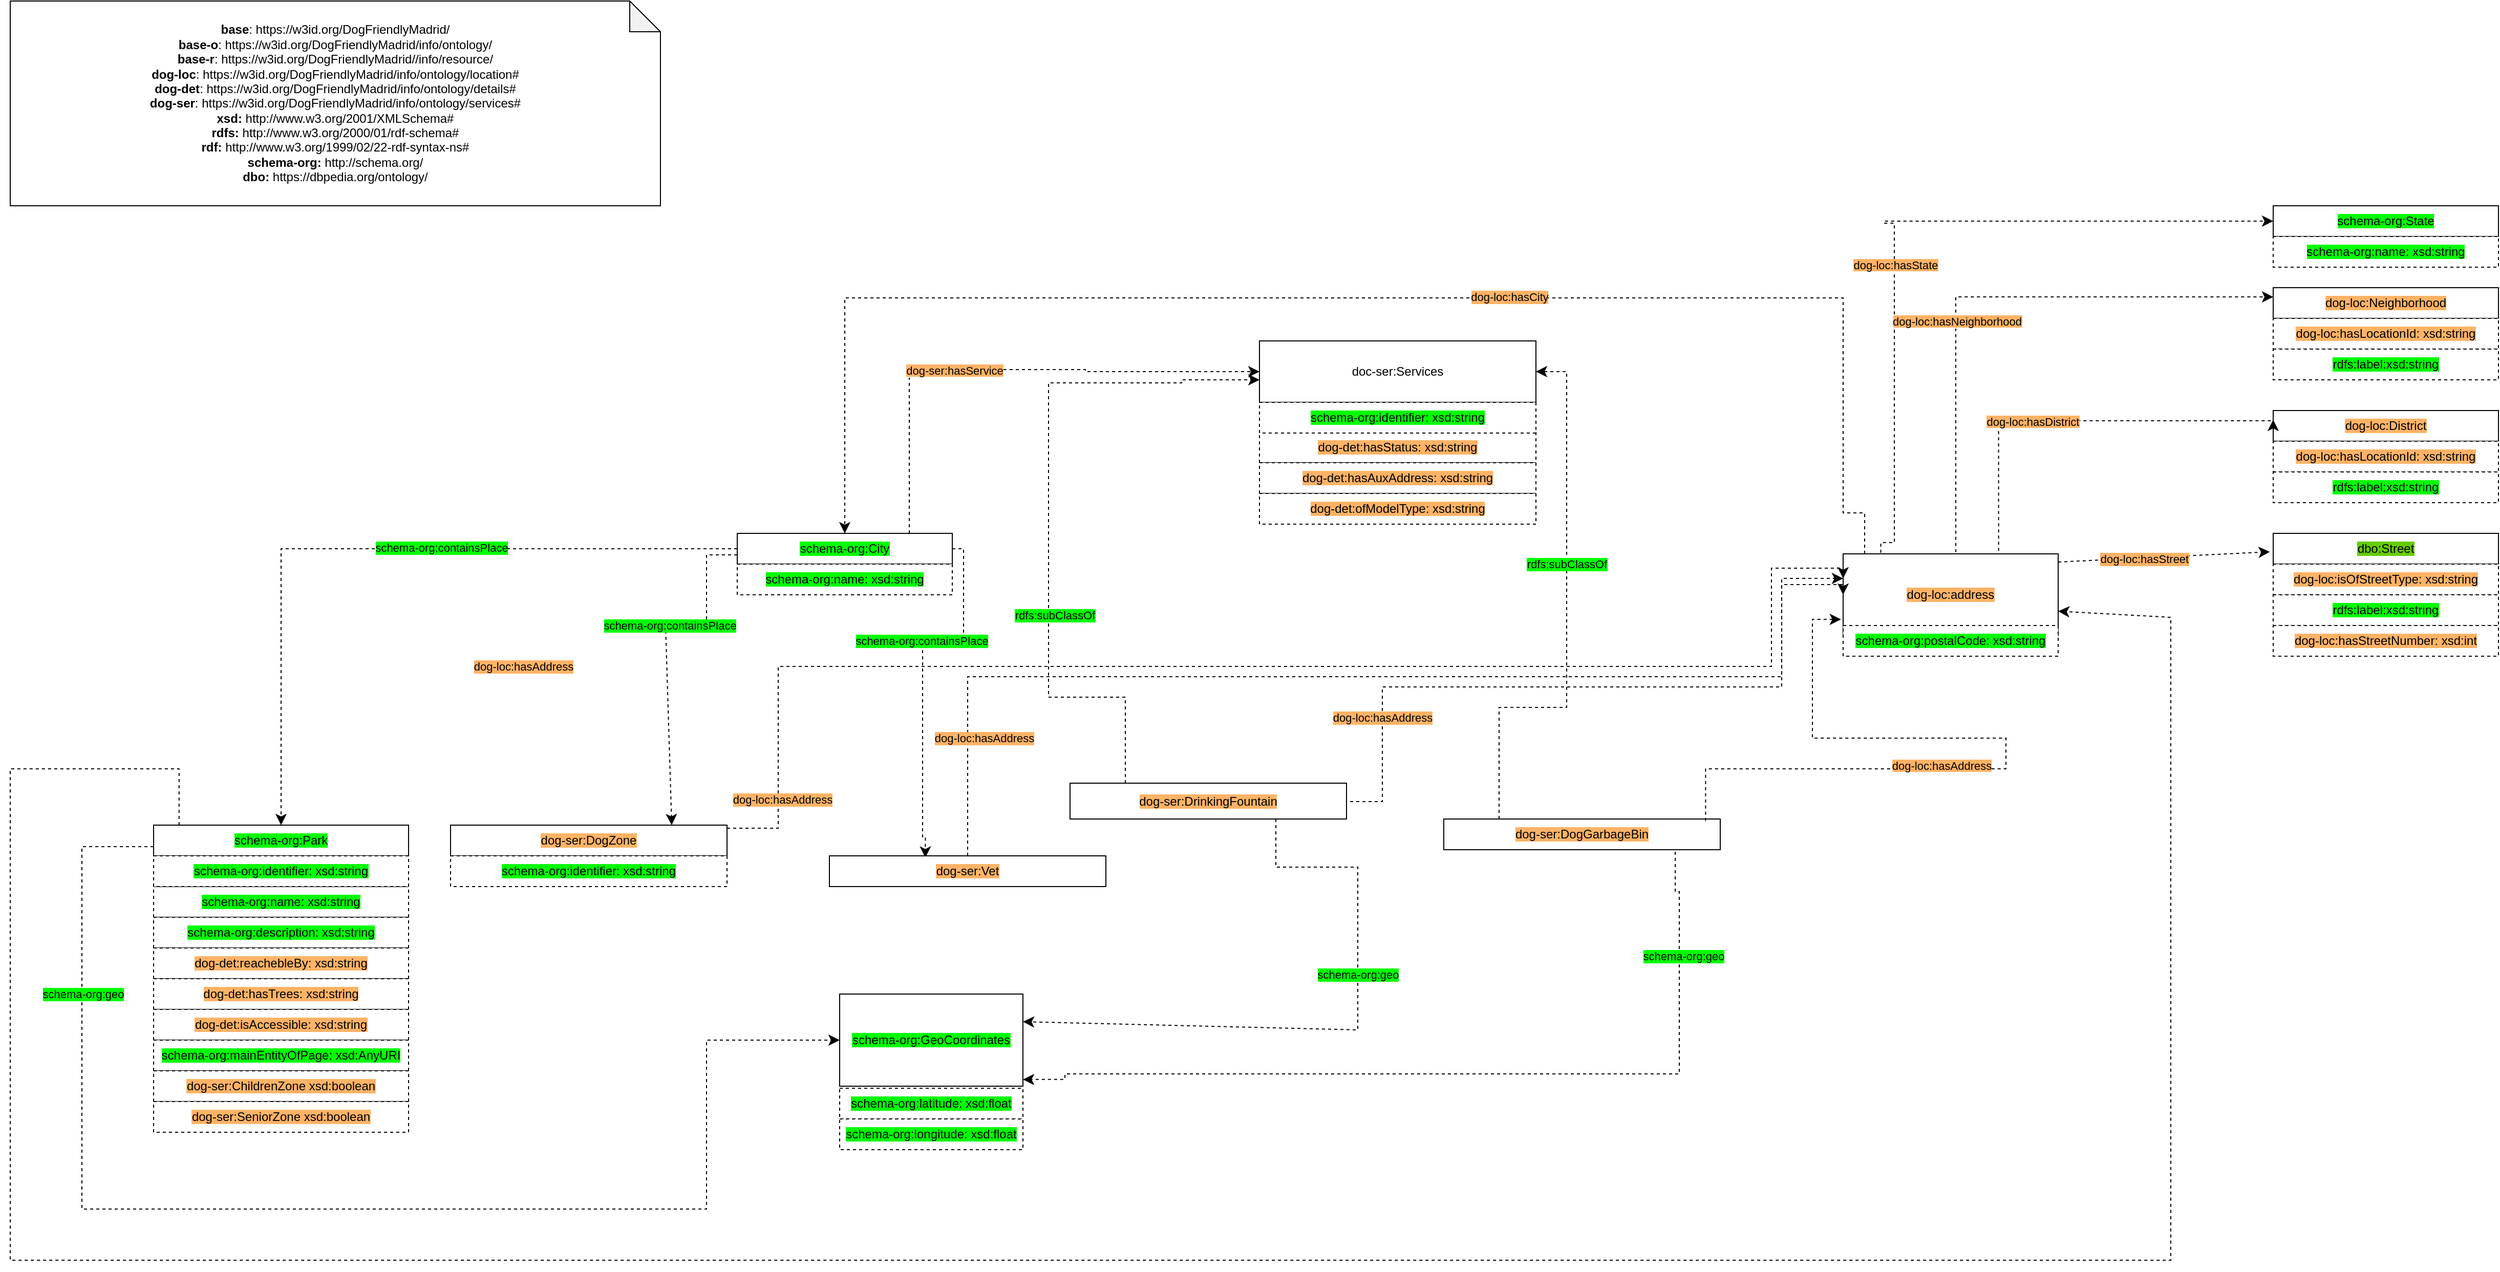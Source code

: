 <mxfile version="22.1.4" type="device">
  <diagram id="FPaIC8EjS0X1PU77vY1M" name="Página-1">
    <mxGraphModel dx="1000" dy="1708" grid="1" gridSize="10" guides="1" tooltips="1" connect="1" arrows="1" fold="1" page="1" pageScale="1" pageWidth="827" pageHeight="1169" math="0" shadow="0">
      <root>
        <mxCell id="0" />
        <mxCell id="1" parent="0" />
        <mxCell id="XnAXKeGYXKND9TluG7E_-1" value="&lt;div&gt;&lt;b&gt;base&lt;/b&gt;: https://w3id.org/DogFriendlyMadrid/&lt;/div&gt;&lt;div&gt;&lt;b style=&quot;border-color: var(--border-color);&quot;&gt;base-o&lt;/b&gt;: https://w3id.org/DogFriendlyMadrid/info/ontology/&lt;br&gt;&lt;/div&gt;&lt;div&gt;&lt;b style=&quot;border-color: var(--border-color);&quot;&gt;base-r&lt;/b&gt;: https://w3id.org/DogFriendlyMadrid//info/resource/&lt;br&gt;&lt;/div&gt;&lt;div&gt;&lt;b style=&quot;border-color: var(--border-color);&quot;&gt;dog-loc&lt;/b&gt;: https://w3id.org/DogFriendlyMadrid/info/ontology/location#&lt;br&gt;&lt;/div&gt;&lt;div&gt;&lt;b style=&quot;border-color: var(--border-color);&quot;&gt;dog-det&lt;/b&gt;: https://w3id.org/DogFriendlyMadrid/info/ontology/details#&lt;br&gt;&lt;/div&gt;&lt;div&gt;&lt;div style=&quot;border-color: var(--border-color);&quot;&gt;&lt;b style=&quot;border-color: var(--border-color);&quot;&gt;dog-ser&lt;/b&gt;: https://w3id.org/DogFriendlyMadrid/info/ontology/services#&lt;/div&gt;&lt;b style=&quot;border-color: var(--border-color);&quot;&gt;&lt;/b&gt;&lt;/div&gt;&lt;b&gt;xsd&lt;/b&gt;&lt;b style=&quot;background-color: initial;&quot;&gt;:&lt;/b&gt;&lt;span style=&quot;background-color: initial;&quot;&gt;&amp;nbsp;&lt;/span&gt;http://www.w3.org/2001/XMLSchema#&lt;br&gt;&lt;b style=&quot;border-color: var(--border-color); background-color: initial;&quot;&gt;rdfs:&lt;/b&gt;&amp;nbsp;http://www.w3.org/2000/01/rdf-schema#&lt;br&gt;&lt;b style=&quot;border-color: var(--border-color); background-color: initial;&quot;&gt;rdf:&lt;/b&gt;&amp;nbsp;http://www.w3.org/1999/02/22-rdf-syntax-ns#&lt;br&gt;&lt;b style=&quot;border-color: var(--border-color);&quot;&gt;schema-org&lt;/b&gt;&lt;b style=&quot;border-color: var(--border-color); background-color: initial;&quot;&gt;:&lt;/b&gt;&amp;nbsp;http://schema.org/&lt;br&gt;&lt;b style=&quot;border-color: var(--border-color); background-color: initial;&quot;&gt;dbo:&lt;/b&gt;&amp;nbsp;https://dbpedia.org/ontology/&lt;br&gt;" style="shape=note;whiteSpace=wrap;html=1;backgroundOutline=1;darkOpacity=0.05;" parent="1" vertex="1">
          <mxGeometry x="10" y="-200" width="635" height="200" as="geometry" />
        </mxCell>
        <mxCell id="WUWigMty1qFrnvVfsX4k-10" value="&lt;span style=&quot;background-color: rgb(0, 255, 0);&quot;&gt;schema-org:City&lt;/span&gt;" style="rounded=0;whiteSpace=wrap;html=1;snapToPoint=1;points=[[0.1,0],[0.2,0],[0.3,0],[0.4,0],[0.5,0],[0.6,0],[0.7,0],[0.8,0],[0.9,0],[0,0.1],[0,0.3],[0,0.5],[0,0.7],[0,0.9],[0.1,1],[0.2,1],[0.3,1],[0.4,1],[0.5,1],[0.6,1],[0.7,1],[0.8,1],[0.9,1],[1,0.1],[1,0.3],[1,0.5],[1,0.7],[1,0.9]];" parent="1" vertex="1">
          <mxGeometry x="720" y="320" width="210" height="30" as="geometry" />
        </mxCell>
        <mxCell id="t8-L9sIGnFydJD8vURob-11" value="&lt;span style=&quot;background-color: rgb(255, 179, 102);&quot;&gt;dog-ser:DogZone&lt;/span&gt;" style="rounded=0;whiteSpace=wrap;html=1;snapToPoint=1;points=[[0.1,0],[0.2,0],[0.3,0],[0.4,0],[0.5,0],[0.6,0],[0.7,0],[0.8,0],[0.9,0],[0,0.1],[0,0.3],[0,0.5],[0,0.7],[0,0.9],[0.1,1],[0.2,1],[0.3,1],[0.4,1],[0.5,1],[0.6,1],[0.7,1],[0.8,1],[0.9,1],[1,0.1],[1,0.3],[1,0.5],[1,0.7],[1,0.9]];" parent="1" vertex="1">
          <mxGeometry x="440" y="605" width="270" height="30" as="geometry" />
        </mxCell>
        <mxCell id="t8-L9sIGnFydJD8vURob-42" value="" style="group" parent="1" vertex="1" connectable="0">
          <mxGeometry x="150" y="605" width="249" height="240" as="geometry" />
        </mxCell>
        <mxCell id="XnAXKeGYXKND9TluG7E_-5" value="&lt;span style=&quot;background-color: rgb(0, 255, 0);&quot;&gt;schema-org:Park&lt;/span&gt;" style="rounded=0;whiteSpace=wrap;html=1;snapToPoint=1;points=[[0.1,0],[0.2,0],[0.3,0],[0.4,0],[0.5,0],[0.6,0],[0.7,0],[0.8,0],[0.9,0],[0,0.1],[0,0.3],[0,0.5],[0,0.7],[0,0.9],[0.1,1],[0.2,1],[0.3,1],[0.4,1],[0.5,1],[0.6,1],[0.7,1],[0.8,1],[0.9,1],[1,0.1],[1,0.3],[1,0.5],[1,0.7],[1,0.9]];" parent="t8-L9sIGnFydJD8vURob-42" vertex="1">
          <mxGeometry width="249" height="30" as="geometry" />
        </mxCell>
        <mxCell id="t8-L9sIGnFydJD8vURob-7" value="&lt;span style=&quot;background-color: rgb(0, 255, 0);&quot;&gt;schema-org:name: xsd:string&lt;/span&gt;" style="rounded=0;whiteSpace=wrap;html=1;snapToPoint=1;points=[[0.1,0],[0.2,0],[0.3,0],[0.4,0],[0.5,0],[0.6,0],[0.7,0],[0.8,0],[0.9,0],[0,0.1],[0,0.3],[0,0.5],[0,0.7],[0,0.9],[0.1,1],[0.2,1],[0.3,1],[0.4,1],[0.5,1],[0.6,1],[0.7,1],[0.8,1],[0.9,1],[1,0.1],[1,0.3],[1,0.5],[1,0.7],[1,0.9]];dashed=1;" parent="t8-L9sIGnFydJD8vURob-42" vertex="1">
          <mxGeometry y="60" width="249" height="30" as="geometry" />
        </mxCell>
        <mxCell id="t8-L9sIGnFydJD8vURob-8" value="&lt;span style=&quot;background-color: rgb(0, 255, 0);&quot;&gt;schema-org:identifier: xsd:string&lt;/span&gt;" style="rounded=0;whiteSpace=wrap;html=1;snapToPoint=1;points=[[0.1,0],[0.2,0],[0.3,0],[0.4,0],[0.5,0],[0.6,0],[0.7,0],[0.8,0],[0.9,0],[0,0.1],[0,0.3],[0,0.5],[0,0.7],[0,0.9],[0.1,1],[0.2,1],[0.3,1],[0.4,1],[0.5,1],[0.6,1],[0.7,1],[0.8,1],[0.9,1],[1,0.1],[1,0.3],[1,0.5],[1,0.7],[1,0.9]];dashed=1;" parent="t8-L9sIGnFydJD8vURob-42" vertex="1">
          <mxGeometry y="30" width="249" height="30" as="geometry" />
        </mxCell>
        <mxCell id="t8-L9sIGnFydJD8vURob-9" value="&lt;span style=&quot;background-color: rgb(0, 255, 0);&quot;&gt;schema-org:description: xsd:string&lt;/span&gt;" style="rounded=0;whiteSpace=wrap;html=1;snapToPoint=1;points=[[0.1,0],[0.2,0],[0.3,0],[0.4,0],[0.5,0],[0.6,0],[0.7,0],[0.8,0],[0.9,0],[0,0.1],[0,0.3],[0,0.5],[0,0.7],[0,0.9],[0.1,1],[0.2,1],[0.3,1],[0.4,1],[0.5,1],[0.6,1],[0.7,1],[0.8,1],[0.9,1],[1,0.1],[1,0.3],[1,0.5],[1,0.7],[1,0.9]];dashed=1;" parent="t8-L9sIGnFydJD8vURob-42" vertex="1">
          <mxGeometry y="90" width="249" height="30" as="geometry" />
        </mxCell>
        <mxCell id="t8-L9sIGnFydJD8vURob-16" value="&lt;span style=&quot;background-color: rgb(255, 179, 102);&quot;&gt;dog-det:reachebleBy: xsd:string&lt;/span&gt;" style="rounded=0;whiteSpace=wrap;html=1;snapToPoint=1;points=[[0.1,0],[0.2,0],[0.3,0],[0.4,0],[0.5,0],[0.6,0],[0.7,0],[0.8,0],[0.9,0],[0,0.1],[0,0.3],[0,0.5],[0,0.7],[0,0.9],[0.1,1],[0.2,1],[0.3,1],[0.4,1],[0.5,1],[0.6,1],[0.7,1],[0.8,1],[0.9,1],[1,0.1],[1,0.3],[1,0.5],[1,0.7],[1,0.9]];dashed=1;" parent="t8-L9sIGnFydJD8vURob-42" vertex="1">
          <mxGeometry y="120" width="249" height="30" as="geometry" />
        </mxCell>
        <mxCell id="t8-L9sIGnFydJD8vURob-23" value="&lt;span style=&quot;background-color: rgb(255, 179, 102);&quot;&gt;dog-det:hasTrees: xsd:string&lt;/span&gt;" style="rounded=0;whiteSpace=wrap;html=1;snapToPoint=1;points=[[0.1,0],[0.2,0],[0.3,0],[0.4,0],[0.5,0],[0.6,0],[0.7,0],[0.8,0],[0.9,0],[0,0.1],[0,0.3],[0,0.5],[0,0.7],[0,0.9],[0.1,1],[0.2,1],[0.3,1],[0.4,1],[0.5,1],[0.6,1],[0.7,1],[0.8,1],[0.9,1],[1,0.1],[1,0.3],[1,0.5],[1,0.7],[1,0.9]];dashed=1;" parent="t8-L9sIGnFydJD8vURob-42" vertex="1">
          <mxGeometry y="150" width="249" height="30" as="geometry" />
        </mxCell>
        <mxCell id="t8-L9sIGnFydJD8vURob-24" value="&lt;span style=&quot;background-color: rgb(255, 179, 102);&quot;&gt;dog-det:isAccessible: xsd:string&lt;/span&gt;" style="rounded=0;whiteSpace=wrap;html=1;snapToPoint=1;points=[[0.1,0],[0.2,0],[0.3,0],[0.4,0],[0.5,0],[0.6,0],[0.7,0],[0.8,0],[0.9,0],[0,0.1],[0,0.3],[0,0.5],[0,0.7],[0,0.9],[0.1,1],[0.2,1],[0.3,1],[0.4,1],[0.5,1],[0.6,1],[0.7,1],[0.8,1],[0.9,1],[1,0.1],[1,0.3],[1,0.5],[1,0.7],[1,0.9]];dashed=1;" parent="t8-L9sIGnFydJD8vURob-42" vertex="1">
          <mxGeometry y="180" width="249" height="30" as="geometry" />
        </mxCell>
        <mxCell id="t8-L9sIGnFydJD8vURob-25" value="&lt;span style=&quot;background-color: rgb(0, 255, 0);&quot;&gt;schema-org:mainEntityOfPage: xsd:AnyURI&lt;/span&gt;" style="rounded=0;whiteSpace=wrap;html=1;snapToPoint=1;points=[[0.1,0],[0.2,0],[0.3,0],[0.4,0],[0.5,0],[0.6,0],[0.7,0],[0.8,0],[0.9,0],[0,0.1],[0,0.3],[0,0.5],[0,0.7],[0,0.9],[0.1,1],[0.2,1],[0.3,1],[0.4,1],[0.5,1],[0.6,1],[0.7,1],[0.8,1],[0.9,1],[1,0.1],[1,0.3],[1,0.5],[1,0.7],[1,0.9]];dashed=1;" parent="t8-L9sIGnFydJD8vURob-42" vertex="1">
          <mxGeometry y="210" width="249" height="30" as="geometry" />
        </mxCell>
        <mxCell id="t8-L9sIGnFydJD8vURob-44" value="&lt;span style=&quot;background-color: rgb(255, 179, 102);&quot;&gt;dog-loc:address&lt;/span&gt;" style="rounded=0;whiteSpace=wrap;html=1;snapToPoint=1;points=[[0.1,0],[0.2,0],[0.3,0],[0.4,0],[0.5,0],[0.6,0],[0.7,0],[0.8,0],[0.9,0],[0,0.1],[0,0.3],[0,0.5],[0,0.7],[0,0.9],[0.1,1],[0.2,1],[0.3,1],[0.4,1],[0.5,1],[0.6,1],[0.7,1],[0.8,1],[0.9,1],[1,0.1],[1,0.3],[1,0.5],[1,0.7],[1,0.9]];" parent="1" vertex="1">
          <mxGeometry x="1800" y="340" width="210" height="80" as="geometry" />
        </mxCell>
        <mxCell id="t8-L9sIGnFydJD8vURob-58" value="" style="endArrow=classic;html=1;endSize=8;dashed=1;arcSize=0;rounded=0;edgeStyle=orthogonalEdgeStyle;exitX=0.1;exitY=0;exitDx=0;exitDy=0;" parent="1" source="XnAXKeGYXKND9TluG7E_-5" target="t8-L9sIGnFydJD8vURob-44" edge="1">
          <mxGeometry width="50" height="50" relative="1" as="geometry">
            <mxPoint x="160" y="580" as="sourcePoint" />
            <mxPoint x="2090" y="390" as="targetPoint" />
            <Array as="points">
              <mxPoint x="175" y="550" />
              <mxPoint x="10" y="550" />
              <mxPoint x="10" y="1030" />
              <mxPoint x="2120" y="1030" />
              <mxPoint x="2120" y="402" />
            </Array>
          </mxGeometry>
        </mxCell>
        <mxCell id="t8-L9sIGnFydJD8vURob-59" value="&lt;div&gt;dog-loc:hasAddress&lt;/div&gt;" style="edgeLabel;html=1;align=center;verticalAlign=middle;resizable=0;points=[];labelBackgroundColor=#FFB366;" parent="t8-L9sIGnFydJD8vURob-58" vertex="1" connectable="0">
          <mxGeometry x="-0.191" y="-1" relative="1" as="geometry">
            <mxPoint x="-234" y="-581" as="offset" />
          </mxGeometry>
        </mxCell>
        <mxCell id="t8-L9sIGnFydJD8vURob-60" value="" style="endArrow=classic;html=1;exitX=0;exitY=0.5;exitDx=0;exitDy=0;endSize=8;dashed=1;arcSize=0;rounded=0;edgeStyle=orthogonalEdgeStyle;" parent="1" source="WUWigMty1qFrnvVfsX4k-10" target="XnAXKeGYXKND9TluG7E_-5" edge="1">
          <mxGeometry width="50" height="50" relative="1" as="geometry">
            <mxPoint x="439" y="480" as="sourcePoint" />
            <mxPoint x="613" y="480" as="targetPoint" />
          </mxGeometry>
        </mxCell>
        <mxCell id="t8-L9sIGnFydJD8vURob-61" value="schema-org:containsPlace" style="edgeLabel;html=1;align=center;verticalAlign=middle;resizable=0;points=[];labelBackgroundColor=#00FF00;" parent="t8-L9sIGnFydJD8vURob-60" vertex="1" connectable="0">
          <mxGeometry x="-0.191" y="-1" relative="1" as="geometry">
            <mxPoint as="offset" />
          </mxGeometry>
        </mxCell>
        <mxCell id="t8-L9sIGnFydJD8vURob-63" value="" style="endArrow=classic;html=1;exitX=0;exitY=0.7;exitDx=0;exitDy=0;endSize=8;dashed=1;arcSize=0;rounded=0;edgeStyle=orthogonalEdgeStyle;" parent="1" source="WUWigMty1qFrnvVfsX4k-10" target="t8-L9sIGnFydJD8vURob-11" edge="1">
          <mxGeometry width="50" height="50" relative="1" as="geometry">
            <mxPoint x="890" y="694.5" as="sourcePoint" />
            <mxPoint x="650" y="605" as="targetPoint" />
            <Array as="points">
              <mxPoint x="690" y="341" />
              <mxPoint x="690" y="410" />
              <mxPoint x="650" y="410" />
            </Array>
          </mxGeometry>
        </mxCell>
        <mxCell id="t8-L9sIGnFydJD8vURob-64" value="schema-org:containsPlace" style="edgeLabel;html=1;align=center;verticalAlign=middle;resizable=0;points=[];labelBackgroundColor=#00FF00;" parent="t8-L9sIGnFydJD8vURob-63" vertex="1" connectable="0">
          <mxGeometry x="-0.191" y="-1" relative="1" as="geometry">
            <mxPoint y="1" as="offset" />
          </mxGeometry>
        </mxCell>
        <mxCell id="t8-L9sIGnFydJD8vURob-66" value="&lt;span style=&quot;background-color: rgb(255, 179, 102);&quot;&gt;dog-ser:DogGarbageBin&lt;/span&gt;" style="rounded=0;whiteSpace=wrap;html=1;snapToPoint=1;points=[[0.1,0],[0.2,0],[0.3,0],[0.4,0],[0.5,0],[0.6,0],[0.7,0],[0.8,0],[0.9,0],[0,0.1],[0,0.3],[0,0.5],[0,0.7],[0,0.9],[0.1,1],[0.2,1],[0.3,1],[0.4,1],[0.5,1],[0.6,1],[0.7,1],[0.8,1],[0.9,1],[1,0.1],[1,0.3],[1,0.5],[1,0.7],[1,0.9]];" parent="1" vertex="1">
          <mxGeometry x="1410" y="599" width="270" height="30" as="geometry" />
        </mxCell>
        <mxCell id="t8-L9sIGnFydJD8vURob-77" value="" style="endArrow=classic;html=1;endSize=8;dashed=1;arcSize=0;rounded=0;edgeStyle=orthogonalEdgeStyle;entryX=1;entryY=0.5;entryDx=0;entryDy=0;exitX=0.2;exitY=0;exitDx=0;exitDy=0;" parent="1" source="t8-L9sIGnFydJD8vURob-66" target="8UsSO2X5lWshWM1252ez-1" edge="1">
          <mxGeometry width="50" height="50" relative="1" as="geometry">
            <mxPoint x="1740" y="561.28" as="sourcePoint" />
            <mxPoint x="1650" y="570" as="targetPoint" />
            <Array as="points">
              <mxPoint x="1464" y="490" />
              <mxPoint x="1530" y="490" />
              <mxPoint x="1530" y="162" />
            </Array>
          </mxGeometry>
        </mxCell>
        <mxCell id="t8-L9sIGnFydJD8vURob-79" value="" style="endArrow=classic;html=1;exitX=1;exitY=0.1;exitDx=0;exitDy=0;endSize=8;dashed=1;arcSize=0;rounded=0;edgeStyle=orthogonalEdgeStyle;entryX=0;entryY=0.3;entryDx=0;entryDy=0;" parent="1" source="t8-L9sIGnFydJD8vURob-11" target="t8-L9sIGnFydJD8vURob-44" edge="1">
          <mxGeometry width="50" height="50" relative="1" as="geometry">
            <mxPoint x="640" y="645" as="sourcePoint" />
            <mxPoint x="1570" y="470" as="targetPoint" />
            <Array as="points">
              <mxPoint x="760" y="608" />
              <mxPoint x="760" y="450" />
              <mxPoint x="1730" y="450" />
              <mxPoint x="1730" y="354" />
            </Array>
          </mxGeometry>
        </mxCell>
        <mxCell id="t8-L9sIGnFydJD8vURob-80" value="dog-loc:hasAddress" style="edgeLabel;html=1;align=center;verticalAlign=middle;resizable=0;points=[];labelBackgroundColor=#FFB366;" parent="t8-L9sIGnFydJD8vURob-79" vertex="1" connectable="0">
          <mxGeometry x="-0.191" y="-1" relative="1" as="geometry">
            <mxPoint x="-336" y="129" as="offset" />
          </mxGeometry>
        </mxCell>
        <mxCell id="t8-L9sIGnFydJD8vURob-83" value="" style="endArrow=classic;html=1;endSize=8;dashed=1;arcSize=0;rounded=0;edgeStyle=orthogonalEdgeStyle;entryX=-0.01;entryY=0.8;entryDx=0;entryDy=0;entryPerimeter=0;exitX=0.947;exitY=0.061;exitDx=0;exitDy=0;exitPerimeter=0;" parent="1" source="t8-L9sIGnFydJD8vURob-66" target="t8-L9sIGnFydJD8vURob-44" edge="1">
          <mxGeometry width="50" height="50" relative="1" as="geometry">
            <mxPoint x="1960" y="600" as="sourcePoint" />
            <mxPoint x="1640" y="300" as="targetPoint" />
            <Array as="points">
              <mxPoint x="1956" y="550" />
              <mxPoint x="1959" y="550" />
              <mxPoint x="1959" y="520" />
              <mxPoint x="1770" y="520" />
              <mxPoint x="1770" y="394" />
            </Array>
          </mxGeometry>
        </mxCell>
        <mxCell id="t8-L9sIGnFydJD8vURob-84" value="&lt;span style=&quot;background-color: rgb(255, 179, 102);&quot;&gt;dog-loc:hasAddress&lt;/span&gt;" style="edgeLabel;html=1;align=center;verticalAlign=middle;resizable=0;points=[];" parent="t8-L9sIGnFydJD8vURob-83" vertex="1" connectable="0">
          <mxGeometry x="-0.191" y="-1" relative="1" as="geometry">
            <mxPoint x="-5" y="-4" as="offset" />
          </mxGeometry>
        </mxCell>
        <mxCell id="O9pSuFTl_0aqSSv1bt7K-10" value="" style="endArrow=classic;html=1;endSize=8;dashed=1;arcSize=0;rounded=0;edgeStyle=orthogonalEdgeStyle;exitX=0;exitY=0.7;exitDx=0;exitDy=0;" parent="1" source="XnAXKeGYXKND9TluG7E_-5" target="t8-L9sIGnFydJD8vURob-32" edge="1">
          <mxGeometry width="50" height="50" relative="1" as="geometry">
            <mxPoint x="170" y="660" as="sourcePoint" />
            <mxPoint x="700" y="900" as="targetPoint" />
            <Array as="points">
              <mxPoint x="80" y="626" />
              <mxPoint x="80" y="980" />
              <mxPoint x="690" y="980" />
              <mxPoint x="690" y="815" />
            </Array>
          </mxGeometry>
        </mxCell>
        <mxCell id="O9pSuFTl_0aqSSv1bt7K-11" value="&lt;div&gt;schema-org:geo&lt;/div&gt;" style="edgeLabel;html=1;align=center;verticalAlign=middle;resizable=0;points=[];labelBackgroundColor=#00FF00;" parent="O9pSuFTl_0aqSSv1bt7K-10" vertex="1" connectable="0">
          <mxGeometry x="-0.191" y="-1" relative="1" as="geometry">
            <mxPoint x="-113" y="-211" as="offset" />
          </mxGeometry>
        </mxCell>
        <mxCell id="t8-L9sIGnFydJD8vURob-32" value="&lt;span style=&quot;background-color: rgb(0, 255, 0);&quot;&gt;schema-org:GeoCoordinates&lt;/span&gt;" style="rounded=0;whiteSpace=wrap;html=1;snapToPoint=1;points=[[0.1,0],[0.2,0],[0.3,0],[0.4,0],[0.5,0],[0.6,0],[0.7,0],[0.8,0],[0.9,0],[0,0.1],[0,0.3],[0,0.5],[0,0.7],[0,0.9],[0.1,1],[0.2,1],[0.3,1],[0.4,1],[0.5,1],[0.6,1],[0.7,1],[0.8,1],[0.9,1],[1,0.1],[1,0.3],[1,0.5],[1,0.7],[1,0.9]];" parent="1" vertex="1">
          <mxGeometry x="820" y="770" width="179" height="90" as="geometry" />
        </mxCell>
        <mxCell id="t8-L9sIGnFydJD8vURob-36" value="&lt;span style=&quot;background-color: rgb(0, 255, 0);&quot;&gt;schema-org:latitude: xsd:float&lt;/span&gt;" style="rounded=0;whiteSpace=wrap;html=1;snapToPoint=1;points=[[0.1,0],[0.2,0],[0.3,0],[0.4,0],[0.5,0],[0.6,0],[0.7,0],[0.8,0],[0.9,0],[0,0.1],[0,0.3],[0,0.5],[0,0.7],[0,0.9],[0.1,1],[0.2,1],[0.3,1],[0.4,1],[0.5,1],[0.6,1],[0.7,1],[0.8,1],[0.9,1],[1,0.1],[1,0.3],[1,0.5],[1,0.7],[1,0.9]];dashed=1;" parent="1" vertex="1">
          <mxGeometry x="820" y="862.0" width="179" height="30" as="geometry" />
        </mxCell>
        <mxCell id="t8-L9sIGnFydJD8vURob-37" value="&lt;span style=&quot;background-color: rgb(0, 255, 0);&quot;&gt;schema-org:longitude: xsd:float&lt;/span&gt;" style="rounded=0;whiteSpace=wrap;html=1;snapToPoint=1;points=[[0.1,0],[0.2,0],[0.3,0],[0.4,0],[0.5,0],[0.6,0],[0.7,0],[0.8,0],[0.9,0],[0,0.1],[0,0.3],[0,0.5],[0,0.7],[0,0.9],[0.1,1],[0.2,1],[0.3,1],[0.4,1],[0.5,1],[0.6,1],[0.7,1],[0.8,1],[0.9,1],[1,0.1],[1,0.3],[1,0.5],[1,0.7],[1,0.9]];dashed=1;" parent="1" vertex="1">
          <mxGeometry x="820" y="892.0" width="179" height="30" as="geometry" />
        </mxCell>
        <mxCell id="O9pSuFTl_0aqSSv1bt7K-17" value="" style="endArrow=classic;html=1;endSize=8;dashed=1;arcSize=0;rounded=0;edgeStyle=orthogonalEdgeStyle;exitX=0.8;exitY=1;exitDx=0;exitDy=0;" parent="1" source="t8-L9sIGnFydJD8vURob-66" edge="1">
          <mxGeometry width="50" height="50" relative="1" as="geometry">
            <mxPoint x="1635.99" y="648.92" as="sourcePoint" />
            <mxPoint x="998.999" y="853.448" as="targetPoint" />
            <Array as="points">
              <mxPoint x="1636" y="629" />
              <mxPoint x="1636" y="670" />
              <mxPoint x="1640" y="670" />
              <mxPoint x="1640" y="848" />
              <mxPoint x="1040" y="848" />
              <mxPoint x="1040" y="853" />
            </Array>
          </mxGeometry>
        </mxCell>
        <mxCell id="O9pSuFTl_0aqSSv1bt7K-18" value="schema-org:geo" style="edgeLabel;html=1;align=center;verticalAlign=middle;resizable=0;points=[];labelBackgroundColor=#00FF00;" parent="O9pSuFTl_0aqSSv1bt7K-17" vertex="1" connectable="0">
          <mxGeometry x="-0.191" y="-1" relative="1" as="geometry">
            <mxPoint x="126" y="-114" as="offset" />
          </mxGeometry>
        </mxCell>
        <mxCell id="HRa1ZqNtlUsbSX33QXWf-2" value="&lt;span style=&quot;background-color: rgb(0, 255, 0);&quot;&gt;schema-org:name: xsd:string&lt;/span&gt;" style="rounded=0;whiteSpace=wrap;html=1;snapToPoint=1;points=[[0.1,0],[0.2,0],[0.3,0],[0.4,0],[0.5,0],[0.6,0],[0.7,0],[0.8,0],[0.9,0],[0,0.1],[0,0.3],[0,0.5],[0,0.7],[0,0.9],[0.1,1],[0.2,1],[0.3,1],[0.4,1],[0.5,1],[0.6,1],[0.7,1],[0.8,1],[0.9,1],[1,0.1],[1,0.3],[1,0.5],[1,0.7],[1,0.9]];dashed=1;" parent="1" vertex="1">
          <mxGeometry x="720" y="350" width="210" height="30" as="geometry" />
        </mxCell>
        <mxCell id="HRa1ZqNtlUsbSX33QXWf-12" value="" style="group" parent="1" vertex="1" connectable="0">
          <mxGeometry x="2220" y="80" width="220" height="90" as="geometry" />
        </mxCell>
        <mxCell id="WUWigMty1qFrnvVfsX4k-11" value="&lt;span style=&quot;background-color: rgb(255, 179, 102);&quot;&gt;dog-loc:Neighborhood&lt;/span&gt;" style="rounded=0;whiteSpace=wrap;html=1;snapToPoint=1;points=[[0.1,0],[0.2,0],[0.3,0],[0.4,0],[0.5,0],[0.6,0],[0.7,0],[0.8,0],[0.9,0],[0,0.1],[0,0.3],[0,0.5],[0,0.7],[0,0.9],[0.1,1],[0.2,1],[0.3,1],[0.4,1],[0.5,1],[0.6,1],[0.7,1],[0.8,1],[0.9,1],[1,0.1],[1,0.3],[1,0.5],[1,0.7],[1,0.9]];" parent="HRa1ZqNtlUsbSX33QXWf-12" vertex="1">
          <mxGeometry width="220.0" height="30" as="geometry" />
        </mxCell>
        <mxCell id="HRa1ZqNtlUsbSX33QXWf-5" value="&lt;span style=&quot;background-color: rgb(255, 179, 102);&quot;&gt;dog-loc:hasLocationId: xsd:string&lt;/span&gt;" style="rounded=0;whiteSpace=wrap;html=1;snapToPoint=1;points=[[0.1,0],[0.2,0],[0.3,0],[0.4,0],[0.5,0],[0.6,0],[0.7,0],[0.8,0],[0.9,0],[0,0.1],[0,0.3],[0,0.5],[0,0.7],[0,0.9],[0.1,1],[0.2,1],[0.3,1],[0.4,1],[0.5,1],[0.6,1],[0.7,1],[0.8,1],[0.9,1],[1,0.1],[1,0.3],[1,0.5],[1,0.7],[1,0.9]];dashed=1;" parent="HRa1ZqNtlUsbSX33QXWf-12" vertex="1">
          <mxGeometry y="30" width="220.0" height="30" as="geometry" />
        </mxCell>
        <mxCell id="HRa1ZqNtlUsbSX33QXWf-6" value="&lt;span style=&quot;background-color: rgb(0, 255, 0);&quot;&gt;rdfs:label:xsd:string&lt;/span&gt;" style="rounded=0;whiteSpace=wrap;html=1;snapToPoint=1;points=[[0.1,0],[0.2,0],[0.3,0],[0.4,0],[0.5,0],[0.6,0],[0.7,0],[0.8,0],[0.9,0],[0,0.1],[0,0.3],[0,0.5],[0,0.7],[0,0.9],[0.1,1],[0.2,1],[0.3,1],[0.4,1],[0.5,1],[0.6,1],[0.7,1],[0.8,1],[0.9,1],[1,0.1],[1,0.3],[1,0.5],[1,0.7],[1,0.9]];dashed=1;" parent="HRa1ZqNtlUsbSX33QXWf-12" vertex="1">
          <mxGeometry y="60" width="220.0" height="30" as="geometry" />
        </mxCell>
        <mxCell id="HRa1ZqNtlUsbSX33QXWf-13" value="" style="group" parent="1" vertex="1" connectable="0">
          <mxGeometry x="2220" y="200" width="220" height="90" as="geometry" />
        </mxCell>
        <mxCell id="WUWigMty1qFrnvVfsX4k-12" value="&lt;span style=&quot;background-color: rgb(255, 179, 102);&quot;&gt;dog-loc:District&lt;/span&gt;" style="rounded=0;whiteSpace=wrap;html=1;snapToPoint=1;points=[[0.1,0],[0.2,0],[0.3,0],[0.4,0],[0.5,0],[0.6,0],[0.7,0],[0.8,0],[0.9,0],[0,0.1],[0,0.3],[0,0.5],[0,0.7],[0,0.9],[0.1,1],[0.2,1],[0.3,1],[0.4,1],[0.5,1],[0.6,1],[0.7,1],[0.8,1],[0.9,1],[1,0.1],[1,0.3],[1,0.5],[1,0.7],[1,0.9]];" parent="HRa1ZqNtlUsbSX33QXWf-13" vertex="1">
          <mxGeometry width="220.0" height="30" as="geometry" />
        </mxCell>
        <mxCell id="HRa1ZqNtlUsbSX33QXWf-7" value="&lt;span style=&quot;background-color: rgb(255, 179, 102);&quot;&gt;dog-loc:hasLocationId: xsd:string&lt;/span&gt;" style="rounded=0;whiteSpace=wrap;html=1;snapToPoint=1;points=[[0.1,0],[0.2,0],[0.3,0],[0.4,0],[0.5,0],[0.6,0],[0.7,0],[0.8,0],[0.9,0],[0,0.1],[0,0.3],[0,0.5],[0,0.7],[0,0.9],[0.1,1],[0.2,1],[0.3,1],[0.4,1],[0.5,1],[0.6,1],[0.7,1],[0.8,1],[0.9,1],[1,0.1],[1,0.3],[1,0.5],[1,0.7],[1,0.9]];dashed=1;" parent="HRa1ZqNtlUsbSX33QXWf-13" vertex="1">
          <mxGeometry y="30" width="220.0" height="30" as="geometry" />
        </mxCell>
        <mxCell id="HRa1ZqNtlUsbSX33QXWf-8" value="&lt;span style=&quot;background-color: rgb(0, 255, 0);&quot;&gt;rdfs:label:xsd:string&lt;/span&gt;" style="rounded=0;whiteSpace=wrap;html=1;snapToPoint=1;points=[[0.1,0],[0.2,0],[0.3,0],[0.4,0],[0.5,0],[0.6,0],[0.7,0],[0.8,0],[0.9,0],[0,0.1],[0,0.3],[0,0.5],[0,0.7],[0,0.9],[0.1,1],[0.2,1],[0.3,1],[0.4,1],[0.5,1],[0.6,1],[0.7,1],[0.8,1],[0.9,1],[1,0.1],[1,0.3],[1,0.5],[1,0.7],[1,0.9]];dashed=1;" parent="HRa1ZqNtlUsbSX33QXWf-13" vertex="1">
          <mxGeometry y="60" width="220.0" height="30" as="geometry" />
        </mxCell>
        <mxCell id="HRa1ZqNtlUsbSX33QXWf-14" value="" style="group" parent="1" vertex="1" connectable="0">
          <mxGeometry x="2220" y="320" width="220" height="120" as="geometry" />
        </mxCell>
        <mxCell id="WUWigMty1qFrnvVfsX4k-13" value="&lt;span style=&quot;background-color: rgb(102, 204, 0);&quot;&gt;dbo:Street&lt;/span&gt;" style="rounded=0;whiteSpace=wrap;html=1;snapToPoint=1;points=[[0.1,0],[0.2,0],[0.3,0],[0.4,0],[0.5,0],[0.6,0],[0.7,0],[0.8,0],[0.9,0],[0,0.1],[0,0.3],[0,0.5],[0,0.7],[0,0.9],[0.1,1],[0.2,1],[0.3,1],[0.4,1],[0.5,1],[0.6,1],[0.7,1],[0.8,1],[0.9,1],[1,0.1],[1,0.3],[1,0.5],[1,0.7],[1,0.9]];" parent="HRa1ZqNtlUsbSX33QXWf-14" vertex="1">
          <mxGeometry width="220.0" height="30" as="geometry" />
        </mxCell>
        <mxCell id="HRa1ZqNtlUsbSX33QXWf-9" value="&lt;span style=&quot;background-color: rgb(255, 179, 102);&quot;&gt;dog-loc:isOfStreetType: xsd:string&lt;/span&gt;" style="rounded=0;whiteSpace=wrap;html=1;snapToPoint=1;points=[[0.1,0],[0.2,0],[0.3,0],[0.4,0],[0.5,0],[0.6,0],[0.7,0],[0.8,0],[0.9,0],[0,0.1],[0,0.3],[0,0.5],[0,0.7],[0,0.9],[0.1,1],[0.2,1],[0.3,1],[0.4,1],[0.5,1],[0.6,1],[0.7,1],[0.8,1],[0.9,1],[1,0.1],[1,0.3],[1,0.5],[1,0.7],[1,0.9]];dashed=1;" parent="HRa1ZqNtlUsbSX33QXWf-14" vertex="1">
          <mxGeometry y="30" width="220.0" height="30" as="geometry" />
        </mxCell>
        <mxCell id="HRa1ZqNtlUsbSX33QXWf-10" value="&lt;span style=&quot;background-color: rgb(0, 255, 0);&quot;&gt;rdfs:label:xsd:string&lt;/span&gt;" style="rounded=0;whiteSpace=wrap;html=1;snapToPoint=1;points=[[0.1,0],[0.2,0],[0.3,0],[0.4,0],[0.5,0],[0.6,0],[0.7,0],[0.8,0],[0.9,0],[0,0.1],[0,0.3],[0,0.5],[0,0.7],[0,0.9],[0.1,1],[0.2,1],[0.3,1],[0.4,1],[0.5,1],[0.6,1],[0.7,1],[0.8,1],[0.9,1],[1,0.1],[1,0.3],[1,0.5],[1,0.7],[1,0.9]];dashed=1;" parent="HRa1ZqNtlUsbSX33QXWf-14" vertex="1">
          <mxGeometry y="60" width="220.0" height="30" as="geometry" />
        </mxCell>
        <mxCell id="HRa1ZqNtlUsbSX33QXWf-11" value="&lt;span style=&quot;background-color: rgb(255, 179, 102);&quot;&gt;dog-loc:hasStreetNumber: xsd:int&lt;/span&gt;" style="rounded=0;whiteSpace=wrap;html=1;snapToPoint=1;points=[[0.1,0],[0.2,0],[0.3,0],[0.4,0],[0.5,0],[0.6,0],[0.7,0],[0.8,0],[0.9,0],[0,0.1],[0,0.3],[0,0.5],[0,0.7],[0,0.9],[0.1,1],[0.2,1],[0.3,1],[0.4,1],[0.5,1],[0.6,1],[0.7,1],[0.8,1],[0.9,1],[1,0.1],[1,0.3],[1,0.5],[1,0.7],[1,0.9]];dashed=1;" parent="HRa1ZqNtlUsbSX33QXWf-14" vertex="1">
          <mxGeometry y="90" width="220.0" height="30" as="geometry" />
        </mxCell>
        <mxCell id="HRa1ZqNtlUsbSX33QXWf-15" value="" style="group" parent="1" vertex="1" connectable="0">
          <mxGeometry x="2220" width="220" height="60" as="geometry" />
        </mxCell>
        <mxCell id="WUWigMty1qFrnvVfsX4k-8" value="&lt;span style=&quot;background-color: rgb(0, 255, 0);&quot;&gt;schema-org:State&lt;/span&gt;" style="rounded=0;whiteSpace=wrap;html=1;snapToPoint=1;points=[[0.1,0],[0.2,0],[0.3,0],[0.4,0],[0.5,0],[0.6,0],[0.7,0],[0.8,0],[0.9,0],[0,0.1],[0,0.3],[0,0.5],[0,0.7],[0,0.9],[0.1,1],[0.2,1],[0.3,1],[0.4,1],[0.5,1],[0.6,1],[0.7,1],[0.8,1],[0.9,1],[1,0.1],[1,0.3],[1,0.5],[1,0.7],[1,0.9]];" parent="HRa1ZqNtlUsbSX33QXWf-15" vertex="1">
          <mxGeometry width="220" height="30" as="geometry" />
        </mxCell>
        <mxCell id="HRa1ZqNtlUsbSX33QXWf-4" value="&lt;span style=&quot;background-color: rgb(0, 255, 0);&quot;&gt;schema-org:name: xsd:string&lt;/span&gt;" style="rounded=0;whiteSpace=wrap;html=1;snapToPoint=1;points=[[0.1,0],[0.2,0],[0.3,0],[0.4,0],[0.5,0],[0.6,0],[0.7,0],[0.8,0],[0.9,0],[0,0.1],[0,0.3],[0,0.5],[0,0.7],[0,0.9],[0.1,1],[0.2,1],[0.3,1],[0.4,1],[0.5,1],[0.6,1],[0.7,1],[0.8,1],[0.9,1],[1,0.1],[1,0.3],[1,0.5],[1,0.7],[1,0.9]];dashed=1;" parent="HRa1ZqNtlUsbSX33QXWf-15" vertex="1">
          <mxGeometry y="30" width="220" height="30" as="geometry" />
        </mxCell>
        <mxCell id="HRa1ZqNtlUsbSX33QXWf-20" value="&lt;span style=&quot;background-color: rgb(0, 255, 0);&quot;&gt;schema-org:postalCode: xsd:string&lt;/span&gt;" style="rounded=0;whiteSpace=wrap;html=1;snapToPoint=1;points=[[0.1,0],[0.2,0],[0.3,0],[0.4,0],[0.5,0],[0.6,0],[0.7,0],[0.8,0],[0.9,0],[0,0.1],[0,0.3],[0,0.5],[0,0.7],[0,0.9],[0.1,1],[0.2,1],[0.3,1],[0.4,1],[0.5,1],[0.6,1],[0.7,1],[0.8,1],[0.9,1],[1,0.1],[1,0.3],[1,0.5],[1,0.7],[1,0.9]];dashed=1;" parent="1" vertex="1">
          <mxGeometry x="1800" y="410" width="210" height="30" as="geometry" />
        </mxCell>
        <mxCell id="HRa1ZqNtlUsbSX33QXWf-24" value="" style="endArrow=classic;html=1;endSize=8;dashed=1;arcSize=0;rounded=0;edgeStyle=orthogonalEdgeStyle;entryX=0.5;entryY=0;entryDx=0;entryDy=0;exitX=0.1;exitY=0;exitDx=0;exitDy=0;" parent="1" source="t8-L9sIGnFydJD8vURob-44" target="WUWigMty1qFrnvVfsX4k-10" edge="1">
          <mxGeometry width="50" height="50" relative="1" as="geometry">
            <mxPoint x="1820" y="300" as="sourcePoint" />
            <mxPoint x="910" y="200" as="targetPoint" />
            <Array as="points">
              <mxPoint x="1821" y="300" />
              <mxPoint x="1800" y="300" />
              <mxPoint x="1800" y="90" />
              <mxPoint x="825" y="90" />
            </Array>
          </mxGeometry>
        </mxCell>
        <mxCell id="HRa1ZqNtlUsbSX33QXWf-25" value="dog-loc:hasCity" style="edgeLabel;html=1;align=center;verticalAlign=middle;resizable=0;points=[];labelBackgroundColor=#FFB366;" parent="HRa1ZqNtlUsbSX33QXWf-24" vertex="1" connectable="0">
          <mxGeometry x="-0.191" y="-1" relative="1" as="geometry">
            <mxPoint as="offset" />
          </mxGeometry>
        </mxCell>
        <mxCell id="HRa1ZqNtlUsbSX33QXWf-26" value="" style="endArrow=classic;html=1;exitX=0.175;exitY=-0.013;exitDx=0;exitDy=0;entryX=0;entryY=0.5;entryDx=0;entryDy=0;endSize=8;dashed=1;arcSize=0;rounded=0;exitPerimeter=0;edgeStyle=orthogonalEdgeStyle;" parent="1" source="t8-L9sIGnFydJD8vURob-44" target="WUWigMty1qFrnvVfsX4k-8" edge="1">
          <mxGeometry width="50" height="50" relative="1" as="geometry">
            <mxPoint x="1390" y="200" as="sourcePoint" />
            <mxPoint x="1564" y="200" as="targetPoint" />
            <Array as="points">
              <mxPoint x="1850" y="329" />
              <mxPoint x="1850" y="17" />
              <mxPoint x="1840" y="17" />
              <mxPoint x="1840" y="15" />
            </Array>
          </mxGeometry>
        </mxCell>
        <mxCell id="HRa1ZqNtlUsbSX33QXWf-27" value="&lt;span style=&quot;background-color: rgb(255, 179, 102);&quot;&gt;dog-loc:hasState&lt;/span&gt;" style="edgeLabel;html=1;align=center;verticalAlign=middle;resizable=0;points=[];" parent="HRa1ZqNtlUsbSX33QXWf-26" vertex="1" connectable="0">
          <mxGeometry x="-0.191" y="-1" relative="1" as="geometry">
            <mxPoint as="offset" />
          </mxGeometry>
        </mxCell>
        <mxCell id="HRa1ZqNtlUsbSX33QXWf-28" value="" style="endArrow=classic;html=1;exitX=1;exitY=0.1;exitDx=0;exitDy=0;entryX=-0.015;entryY=0.6;entryDx=0;entryDy=0;endSize=8;dashed=1;arcSize=0;rounded=0;entryPerimeter=0;" parent="1" source="t8-L9sIGnFydJD8vURob-44" target="WUWigMty1qFrnvVfsX4k-13" edge="1">
          <mxGeometry width="50" height="50" relative="1" as="geometry">
            <mxPoint x="1400" y="490.0" as="sourcePoint" />
            <mxPoint x="1574" y="490.0" as="targetPoint" />
          </mxGeometry>
        </mxCell>
        <mxCell id="HRa1ZqNtlUsbSX33QXWf-29" value="&lt;div&gt;dog-loc:hasStreet&lt;/div&gt;" style="edgeLabel;html=1;align=center;verticalAlign=middle;resizable=0;points=[];labelBackgroundColor=#FFB366;" parent="HRa1ZqNtlUsbSX33QXWf-28" vertex="1" connectable="0">
          <mxGeometry x="-0.191" y="-1" relative="1" as="geometry">
            <mxPoint as="offset" />
          </mxGeometry>
        </mxCell>
        <mxCell id="HRa1ZqNtlUsbSX33QXWf-30" value="" style="endArrow=classic;html=1;exitX=0.524;exitY=-0.021;exitDx=0;exitDy=0;entryX=0;entryY=0.3;entryDx=0;entryDy=0;endSize=8;dashed=1;arcSize=0;rounded=0;exitPerimeter=0;edgeStyle=orthogonalEdgeStyle;" parent="1" source="t8-L9sIGnFydJD8vURob-44" target="WUWigMty1qFrnvVfsX4k-11" edge="1">
          <mxGeometry width="50" height="50" relative="1" as="geometry">
            <mxPoint x="1450" y="230.0" as="sourcePoint" />
            <mxPoint x="1624" y="230.0" as="targetPoint" />
            <Array as="points">
              <mxPoint x="1910" y="89" />
            </Array>
          </mxGeometry>
        </mxCell>
        <mxCell id="HRa1ZqNtlUsbSX33QXWf-31" value="&lt;span style=&quot;background-color: rgb(255, 179, 102);&quot;&gt;dog-loc:hasNeighborhood&lt;/span&gt;" style="edgeLabel;html=1;align=center;verticalAlign=middle;resizable=0;points=[];" parent="HRa1ZqNtlUsbSX33QXWf-30" vertex="1" connectable="0">
          <mxGeometry x="-0.191" y="-1" relative="1" as="geometry">
            <mxPoint as="offset" />
          </mxGeometry>
        </mxCell>
        <mxCell id="HRa1ZqNtlUsbSX33QXWf-32" value="" style="endArrow=classic;html=1;exitX=0.723;exitY=-0.036;exitDx=0;exitDy=0;entryX=0;entryY=0.3;entryDx=0;entryDy=0;endSize=8;dashed=1;arcSize=0;rounded=0;exitPerimeter=0;edgeStyle=orthogonalEdgeStyle;" parent="1" source="t8-L9sIGnFydJD8vURob-44" target="WUWigMty1qFrnvVfsX4k-12" edge="1">
          <mxGeometry width="50" height="50" relative="1" as="geometry">
            <mxPoint x="1460" y="280.0" as="sourcePoint" />
            <mxPoint x="1634" y="280.0" as="targetPoint" />
            <Array as="points">
              <mxPoint x="1952" y="210" />
              <mxPoint x="2220" y="210" />
            </Array>
          </mxGeometry>
        </mxCell>
        <mxCell id="HRa1ZqNtlUsbSX33QXWf-33" value="&lt;span style=&quot;background-color: rgb(255, 179, 102);&quot;&gt;dog-loc:hasDistrict&lt;/span&gt;" style="edgeLabel;html=1;align=center;verticalAlign=middle;resizable=0;points=[];" parent="HRa1ZqNtlUsbSX33QXWf-32" vertex="1" connectable="0">
          <mxGeometry x="-0.191" y="-1" relative="1" as="geometry">
            <mxPoint as="offset" />
          </mxGeometry>
        </mxCell>
        <mxCell id="HRa1ZqNtlUsbSX33QXWf-34" value="&lt;span style=&quot;background-color: rgb(255, 179, 102);&quot;&gt;dog-ser:DrinkingFountain&lt;/span&gt;" style="rounded=0;whiteSpace=wrap;html=1;snapToPoint=1;points=[[0.1,0],[0.2,0],[0.3,0],[0.4,0],[0.5,0],[0.6,0],[0.7,0],[0.8,0],[0.9,0],[0,0.1],[0,0.3],[0,0.5],[0,0.7],[0,0.9],[0.1,1],[0.2,1],[0.3,1],[0.4,1],[0.5,1],[0.6,1],[0.7,1],[0.8,1],[0.9,1],[1,0.1],[1,0.3],[1,0.5],[1,0.7],[1,0.9]];" parent="1" vertex="1">
          <mxGeometry x="1045" y="564" width="270" height="35" as="geometry" />
        </mxCell>
        <mxCell id="HRa1ZqNtlUsbSX33QXWf-35" value="" style="endArrow=classic;html=1;exitX=1;exitY=0.1;exitDx=0;exitDy=0;endSize=8;dashed=1;arcSize=0;rounded=0;edgeStyle=orthogonalEdgeStyle;entryX=0;entryY=0.5;entryDx=0;entryDy=0;" parent="1" source="HRa1ZqNtlUsbSX33QXWf-34" target="t8-L9sIGnFydJD8vURob-44" edge="1">
          <mxGeometry width="50" height="50" relative="1" as="geometry">
            <mxPoint x="900" y="724.5" as="sourcePoint" />
            <mxPoint x="1770" y="390" as="targetPoint" />
            <Array as="points">
              <mxPoint x="1315" y="582" />
              <mxPoint x="1350" y="582" />
              <mxPoint x="1350" y="470" />
              <mxPoint x="1740" y="470" />
              <mxPoint x="1740" y="370" />
              <mxPoint x="1800" y="370" />
            </Array>
          </mxGeometry>
        </mxCell>
        <mxCell id="HRa1ZqNtlUsbSX33QXWf-39" value="" style="endArrow=classic;html=1;exitX=0.7;exitY=1;exitDx=0;exitDy=0;endSize=8;dashed=1;arcSize=0;rounded=0;edgeStyle=orthogonalEdgeStyle;" parent="1" source="HRa1ZqNtlUsbSX33QXWf-34" target="t8-L9sIGnFydJD8vURob-32" edge="1">
          <mxGeometry width="50" height="50" relative="1" as="geometry">
            <mxPoint x="1246.29" y="643.75" as="sourcePoint" />
            <mxPoint x="1155.004" y="805.393" as="targetPoint" />
            <Array as="points">
              <mxPoint x="1246" y="599" />
              <mxPoint x="1246" y="646" />
              <mxPoint x="1326" y="646" />
              <mxPoint x="1326" y="805" />
            </Array>
          </mxGeometry>
        </mxCell>
        <mxCell id="HRa1ZqNtlUsbSX33QXWf-40" value="schema-org:geo" style="edgeLabel;html=1;align=center;verticalAlign=middle;resizable=0;points=[];labelBackgroundColor=#00FF00;" parent="HRa1ZqNtlUsbSX33QXWf-39" vertex="1" connectable="0">
          <mxGeometry x="-0.191" y="-1" relative="1" as="geometry">
            <mxPoint x="1" y="-9" as="offset" />
          </mxGeometry>
        </mxCell>
        <mxCell id="HRa1ZqNtlUsbSX33QXWf-41" value="" style="endArrow=classic;html=1;endSize=8;dashed=1;arcSize=0;rounded=0;edgeStyle=orthogonalEdgeStyle;entryX=0;entryY=0.5;entryDx=0;entryDy=0;" parent="1" source="WUWigMty1qFrnvVfsX4k-10" target="8UsSO2X5lWshWM1252ez-1" edge="1">
          <mxGeometry width="50" height="50" relative="1" as="geometry">
            <mxPoint x="880" y="230" as="sourcePoint" />
            <mxPoint x="1054" y="230" as="targetPoint" />
            <Array as="points">
              <mxPoint x="888" y="160" />
              <mxPoint x="1060" y="160" />
              <mxPoint x="1060" y="162" />
            </Array>
          </mxGeometry>
        </mxCell>
        <mxCell id="HRa1ZqNtlUsbSX33QXWf-42" value="&lt;span style=&quot;background-color: rgb(255, 179, 102);&quot;&gt;dog-ser:hasService&lt;br&gt;&lt;/span&gt;" style="edgeLabel;html=1;align=center;verticalAlign=middle;resizable=0;points=[];" parent="HRa1ZqNtlUsbSX33QXWf-41" vertex="1" connectable="0">
          <mxGeometry x="-0.191" y="-1" relative="1" as="geometry">
            <mxPoint as="offset" />
          </mxGeometry>
        </mxCell>
        <mxCell id="HRa1ZqNtlUsbSX33QXWf-63" value="&lt;span style=&quot;background-color: rgb(0, 255, 0);&quot;&gt;schema-org:identifier: xsd:string&lt;/span&gt;" style="rounded=0;whiteSpace=wrap;html=1;snapToPoint=1;points=[[0.1,0],[0.2,0],[0.3,0],[0.4,0],[0.5,0],[0.6,0],[0.7,0],[0.8,0],[0.9,0],[0,0.1],[0,0.3],[0,0.5],[0,0.7],[0,0.9],[0.1,1],[0.2,1],[0.3,1],[0.4,1],[0.5,1],[0.6,1],[0.7,1],[0.8,1],[0.9,1],[1,0.1],[1,0.3],[1,0.5],[1,0.7],[1,0.9]];dashed=1;" parent="1" vertex="1">
          <mxGeometry x="440" y="635" width="270" height="30" as="geometry" />
        </mxCell>
        <mxCell id="8UsSO2X5lWshWM1252ez-1" value="doc-ser:Services" style="rounded=0;whiteSpace=wrap;html=1;" parent="1" vertex="1">
          <mxGeometry x="1230" y="132" width="270" height="60" as="geometry" />
        </mxCell>
        <mxCell id="8UsSO2X5lWshWM1252ez-8" value="&lt;span style=&quot;background-color: rgb(255, 179, 102);&quot;&gt;dog-det:hasStatus: xsd:string&lt;/span&gt;" style="rounded=0;whiteSpace=wrap;html=1;snapToPoint=1;points=[[0.1,0],[0.2,0],[0.3,0],[0.4,0],[0.5,0],[0.6,0],[0.7,0],[0.8,0],[0.9,0],[0,0.1],[0,0.3],[0,0.5],[0,0.7],[0,0.9],[0.1,1],[0.2,1],[0.3,1],[0.4,1],[0.5,1],[0.6,1],[0.7,1],[0.8,1],[0.9,1],[1,0.1],[1,0.3],[1,0.5],[1,0.7],[1,0.9]];dashed=1;" parent="1" vertex="1">
          <mxGeometry x="1230" y="221" width="270" height="30" as="geometry" />
        </mxCell>
        <mxCell id="8UsSO2X5lWshWM1252ez-9" value="&lt;span style=&quot;background-color: rgb(0, 255, 0);&quot;&gt;schema-org:identifier: xsd:string&lt;/span&gt;" style="rounded=0;whiteSpace=wrap;html=1;snapToPoint=1;points=[[0.1,0],[0.2,0],[0.3,0],[0.4,0],[0.5,0],[0.6,0],[0.7,0],[0.8,0],[0.9,0],[0,0.1],[0,0.3],[0,0.5],[0,0.7],[0,0.9],[0.1,1],[0.2,1],[0.3,1],[0.4,1],[0.5,1],[0.6,1],[0.7,1],[0.8,1],[0.9,1],[1,0.1],[1,0.3],[1,0.5],[1,0.7],[1,0.9]];dashed=1;" parent="1" vertex="1">
          <mxGeometry x="1230" y="192" width="270" height="30" as="geometry" />
        </mxCell>
        <mxCell id="8UsSO2X5lWshWM1252ez-10" value="&lt;span style=&quot;background-color: rgb(255, 179, 102);&quot;&gt;dog-det:hasAuxAddress: xsd:string&lt;/span&gt;" style="rounded=0;whiteSpace=wrap;html=1;snapToPoint=1;points=[[0.1,0],[0.2,0],[0.3,0],[0.4,0],[0.5,0],[0.6,0],[0.7,0],[0.8,0],[0.9,0],[0,0.1],[0,0.3],[0,0.5],[0,0.7],[0,0.9],[0.1,1],[0.2,1],[0.3,1],[0.4,1],[0.5,1],[0.6,1],[0.7,1],[0.8,1],[0.9,1],[1,0.1],[1,0.3],[1,0.5],[1,0.7],[1,0.9]];dashed=1;" parent="1" vertex="1">
          <mxGeometry x="1230" y="251" width="270" height="30" as="geometry" />
        </mxCell>
        <mxCell id="8UsSO2X5lWshWM1252ez-11" value="&lt;span style=&quot;background-color: rgb(255, 179, 102);&quot;&gt;dog-det:ofModelType: xsd:string&lt;/span&gt;" style="rounded=0;whiteSpace=wrap;html=1;snapToPoint=1;points=[[0.1,0],[0.2,0],[0.3,0],[0.4,0],[0.5,0],[0.6,0],[0.7,0],[0.8,0],[0.9,0],[0,0.1],[0,0.3],[0,0.5],[0,0.7],[0,0.9],[0.1,1],[0.2,1],[0.3,1],[0.4,1],[0.5,1],[0.6,1],[0.7,1],[0.8,1],[0.9,1],[1,0.1],[1,0.3],[1,0.5],[1,0.7],[1,0.9]];dashed=1;" parent="1" vertex="1">
          <mxGeometry x="1230" y="281" width="270" height="30" as="geometry" />
        </mxCell>
        <mxCell id="8UsSO2X5lWshWM1252ez-13" value="" style="endArrow=classic;html=1;endSize=8;dashed=1;arcSize=0;rounded=0;edgeStyle=orthogonalEdgeStyle;exitX=0.2;exitY=0;exitDx=0;exitDy=0;" parent="1" target="8UsSO2X5lWshWM1252ez-1" edge="1" source="HRa1ZqNtlUsbSX33QXWf-34">
          <mxGeometry width="50" height="50" relative="1" as="geometry">
            <mxPoint x="1020" y="480" as="sourcePoint" />
            <mxPoint x="1173.5" y="170.0" as="targetPoint" />
            <Array as="points">
              <mxPoint x="1099" y="480" />
              <mxPoint x="1024" y="480" />
              <mxPoint x="1024" y="173" />
              <mxPoint x="1154" y="173" />
              <mxPoint x="1154" y="170" />
            </Array>
          </mxGeometry>
        </mxCell>
        <mxCell id="8UsSO2X5lWshWM1252ez-18" value="rdfs:subClassOf" style="edgeLabel;html=1;align=center;verticalAlign=middle;resizable=0;points=[];labelBackgroundColor=#00FF00;" parent="1" vertex="1" connectable="0">
          <mxGeometry x="1530.0" y="350" as="geometry" />
        </mxCell>
        <mxCell id="935bhzHSGGzw2KClMtFa-1" value="rdfs:subClassOf" style="edgeLabel;html=1;align=center;verticalAlign=middle;resizable=0;points=[];labelBackgroundColor=#00FF00;" parent="1" vertex="1" connectable="0">
          <mxGeometry x="1030.0" y="400" as="geometry" />
        </mxCell>
        <mxCell id="935bhzHSGGzw2KClMtFa-23" value="dog-loc:hasAddress" style="edgeLabel;html=1;align=center;verticalAlign=middle;resizable=0;points=[];labelBackgroundColor=#FFB366;" parent="1" vertex="1" connectable="0">
          <mxGeometry x="1350.0" y="499.997" as="geometry" />
        </mxCell>
        <mxCell id="pF7_7oc4S6WO166cRB4e-10" value="&lt;span style=&quot;background-color: rgb(255, 179, 102);&quot;&gt;dog-ser:ChildrenZone xsd:boolean&lt;/span&gt;" style="rounded=0;whiteSpace=wrap;html=1;snapToPoint=1;points=[[0.1,0],[0.2,0],[0.3,0],[0.4,0],[0.5,0],[0.6,0],[0.7,0],[0.8,0],[0.9,0],[0,0.1],[0,0.3],[0,0.5],[0,0.7],[0,0.9],[0.1,1],[0.2,1],[0.3,1],[0.4,1],[0.5,1],[0.6,1],[0.7,1],[0.8,1],[0.9,1],[1,0.1],[1,0.3],[1,0.5],[1,0.7],[1,0.9]];dashed=1;" vertex="1" parent="1">
          <mxGeometry x="150" y="845" width="249" height="30" as="geometry" />
        </mxCell>
        <mxCell id="pF7_7oc4S6WO166cRB4e-11" value="&lt;span style=&quot;background-color: rgb(255, 179, 102);&quot;&gt;dog-ser:SeniorZone xsd:boolean&lt;/span&gt;" style="rounded=0;whiteSpace=wrap;html=1;snapToPoint=1;points=[[0.1,0],[0.2,0],[0.3,0],[0.4,0],[0.5,0],[0.6,0],[0.7,0],[0.8,0],[0.9,0],[0,0.1],[0,0.3],[0,0.5],[0,0.7],[0,0.9],[0.1,1],[0.2,1],[0.3,1],[0.4,1],[0.5,1],[0.6,1],[0.7,1],[0.8,1],[0.9,1],[1,0.1],[1,0.3],[1,0.5],[1,0.7],[1,0.9]];dashed=1;" vertex="1" parent="1">
          <mxGeometry x="150" y="875" width="249" height="30" as="geometry" />
        </mxCell>
        <mxCell id="pF7_7oc4S6WO166cRB4e-32" value="" style="endArrow=classic;html=1;exitX=1;exitY=0.5;exitDx=0;exitDy=0;endSize=8;dashed=1;arcSize=0;rounded=0;edgeStyle=orthogonalEdgeStyle;entryX=0.347;entryY=0.059;entryDx=0;entryDy=0;entryPerimeter=0;" edge="1" parent="1" source="WUWigMty1qFrnvVfsX4k-10" target="pF7_7oc4S6WO166cRB4e-36">
          <mxGeometry width="50" height="50" relative="1" as="geometry">
            <mxPoint x="971" y="351" as="sourcePoint" />
            <mxPoint x="901" y="590" as="targetPoint" />
            <Array as="points">
              <mxPoint x="941" y="335" />
              <mxPoint x="941" y="420" />
              <mxPoint x="901" y="420" />
              <mxPoint x="901" y="617" />
            </Array>
          </mxGeometry>
        </mxCell>
        <mxCell id="pF7_7oc4S6WO166cRB4e-33" value="schema-org:containsPlace" style="edgeLabel;html=1;align=center;verticalAlign=middle;resizable=0;points=[];labelBackgroundColor=#00FF00;" vertex="1" connectable="0" parent="pF7_7oc4S6WO166cRB4e-32">
          <mxGeometry x="-0.191" y="-1" relative="1" as="geometry">
            <mxPoint y="-3" as="offset" />
          </mxGeometry>
        </mxCell>
        <mxCell id="pF7_7oc4S6WO166cRB4e-36" value="&lt;span style=&quot;background-color: rgb(255, 179, 102);&quot;&gt;dog-ser:Vet&lt;/span&gt;" style="rounded=0;whiteSpace=wrap;html=1;snapToPoint=1;points=[[0.1,0],[0.2,0],[0.3,0],[0.4,0],[0.5,0],[0.6,0],[0.7,0],[0.8,0],[0.9,0],[0,0.1],[0,0.3],[0,0.5],[0,0.7],[0,0.9],[0.1,1],[0.2,1],[0.3,1],[0.4,1],[0.5,1],[0.6,1],[0.7,1],[0.8,1],[0.9,1],[1,0.1],[1,0.3],[1,0.5],[1,0.7],[1,0.9]];" vertex="1" parent="1">
          <mxGeometry x="810" y="635" width="270" height="30" as="geometry" />
        </mxCell>
        <mxCell id="pF7_7oc4S6WO166cRB4e-42" value="" style="endArrow=classic;html=1;endSize=8;dashed=1;arcSize=0;rounded=0;edgeStyle=orthogonalEdgeStyle;" edge="1" parent="1" source="pF7_7oc4S6WO166cRB4e-36" target="t8-L9sIGnFydJD8vURob-44">
          <mxGeometry width="50" height="50" relative="1" as="geometry">
            <mxPoint x="990" y="630" as="sourcePoint" />
            <mxPoint x="1810" y="374" as="targetPoint" />
            <Array as="points">
              <mxPoint x="945" y="460" />
              <mxPoint x="1740" y="460" />
              <mxPoint x="1740" y="364" />
            </Array>
          </mxGeometry>
        </mxCell>
        <mxCell id="pF7_7oc4S6WO166cRB4e-43" value="dog-loc:hasAddress" style="edgeLabel;html=1;align=center;verticalAlign=middle;resizable=0;points=[];labelBackgroundColor=#FFB366;" vertex="1" connectable="0" parent="pF7_7oc4S6WO166cRB4e-42">
          <mxGeometry x="-0.191" y="-1" relative="1" as="geometry">
            <mxPoint x="-265" y="59" as="offset" />
          </mxGeometry>
        </mxCell>
      </root>
    </mxGraphModel>
  </diagram>
</mxfile>
